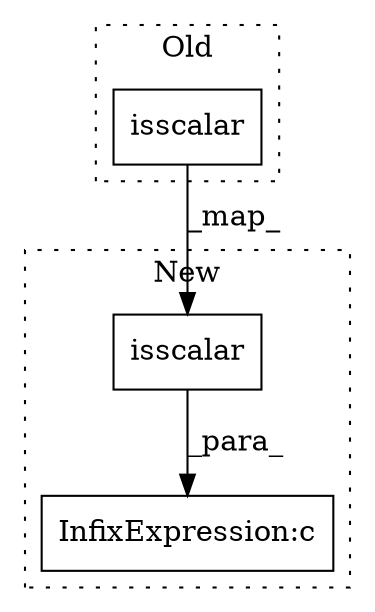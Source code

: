 digraph G {
subgraph cluster0 {
1 [label="isscalar" a="32" s="3297,3313" l="9,1" shape="box"];
label = "Old";
style="dotted";
}
subgraph cluster1 {
2 [label="isscalar" a="32" s="3337,3353" l="9,1" shape="box"];
3 [label="InfixExpression:c" a="27" s="3327" l="4" shape="box"];
label = "New";
style="dotted";
}
1 -> 2 [label="_map_"];
2 -> 3 [label="_para_"];
}